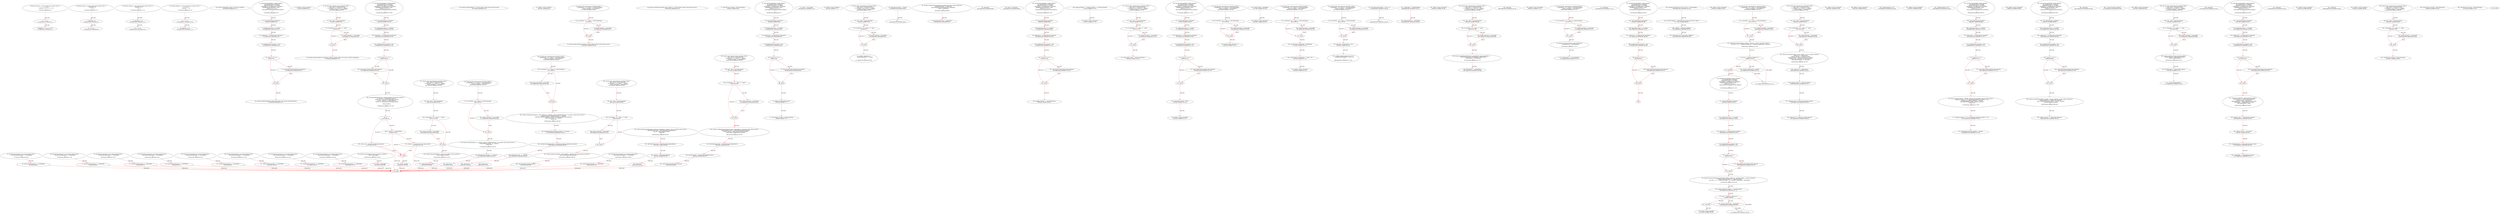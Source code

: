 digraph  {
13 [label="2_ function mul(uint a, uint b) internal pure returns (uint c) {\n        c = a * b;\n        require(a == 0 || c / a == b);\n    }\n13-function_definition-3-6", method="mul(uint a,uint b)", type_label=function_definition];
31 [label="3_ c = a * b;\n31-expression_statement-4-4", method="mul(uint a,uint b)", type_label=expression_statement];
37 [label="4_ require(a == 0 || c / a == b);\n37-expression_statement-5-5", method="mul(uint a,uint b)", type_label=expression_statement];
50 [label="6_ function div(uint a, uint b) internal pure returns (uint c) {\n        require(b > 0);\n        c = a / b;\n    }\n50-function_definition-7-10", method="div(uint a,uint b)", type_label=function_definition];
68 [label="7_ require(b > 0);\n68-expression_statement-8-8", method="div(uint a,uint b)", type_label=expression_statement];
75 [label="8_ c = a / b;\n75-expression_statement-9-9", method="div(uint a,uint b)", type_label=expression_statement];
81 [label="10_ function sub(uint a, uint b) internal pure returns (uint c) {\n        require(b <= a);\n        c = a - b;\n    }\n81-function_definition-11-14", method="sub(uint a,uint b)", type_label=function_definition];
99 [label="11_ require(b <= a);\n99-expression_statement-12-12", method="sub(uint a,uint b)", type_label=expression_statement];
106 [label="12_ c = a - b;\n106-expression_statement-13-13", method="sub(uint a,uint b)", type_label=expression_statement];
112 [label="14_ function add(uint a, uint b) internal pure returns (uint c) {\n        c = a + b;\n        require(c >= a);\n    }\n112-function_definition-15-18", method="add(uint a,uint b)", type_label=function_definition];
130 [label="15_ c = a + b;\n130-expression_statement-16-16", method="add(uint a,uint b)", type_label=expression_statement];
136 [label="16_ require(c >= a);\n136-expression_statement-17-17", method="add(uint a,uint b)", type_label=expression_statement];
146 [label="20_ function totalSupply() public view returns (uint256);\n146-function_definition-21-21", method="totalSupply()", type_label=function_definition];
154 [label="21_ function bug_tmstmp12 () public payable {\n	uint pastBlockTime_tmstmp12;  \n	require(msg.value == 10 ether);  \n        require(now != pastBlockTime_tmstmp12);  \n        pastBlockTime_tmstmp12 = now;        \n        if(now % 15 == 0) {  \n            msg.sender.transfer(address(this).balance);\n        }\n    }\n154-function_definition-22-30", method="bug_tmstmp12()", type_label=function_definition];
159 [label="22_ uint pastBlockTime_tmstmp12;\n159-new_variable-23-23", method="bug_tmstmp12()", type_label=new_variable];
164 [label="23_ require(msg.value == 10 ether);\n164-expression_statement-24-24", method="bug_tmstmp12()", type_label=expression_statement];
174 [label="24_ require(now != pastBlockTime_tmstmp12);\n174-expression_statement-25-25", method="bug_tmstmp12()", type_label=expression_statement];
181 [label="25_ pastBlockTime_tmstmp12 = now;\n181-expression_statement-26-26", method="bug_tmstmp12()", type_label=expression_statement];
185 [label="26_ if_now % 15 == 0\n185-if-27-29", method="bug_tmstmp12()", type_label=if];
2704 [label="26_ end_if", method="bug_tmstmp12()", type_label=end_if];
192 [label="27_ msg.sender.transfer(address(this).balance);\n192-expression_statement-28-28", method="bug_tmstmp12()", type_label=expression_statement];
205 [label="30_ function balanceOf(address tokenOwner) public view returns (uint256 balance);\n205-function_definition-31-31", method="balanceOf(address tokenOwner)", type_label=function_definition];
218 [label="31_ address winner_tmstmp11;\n218-new_variable-32-32", method="", type_label=new_variable];
222 [label="32_ function play_tmstmp11(uint startTime) public {\n	uint _vtime = block.timestamp;\n	if (startTime + (5 * 1 days) == _vtime){\n		winner_tmstmp11 = msg.sender;}}\n222-function_definition-33-36", method="play_tmstmp11(uint startTime)", type_label=function_definition];
230 [label="33_ uint _vtime = block.timestamp;\n230-new_variable-34-34", method="play_tmstmp11(uint startTime)", type_label=new_variable];
238 [label="34_ if_startTime + (5 * 1 days) == _vtime\n238-if-35-36", method="play_tmstmp11(uint startTime)", type_label=if];
2757 [label="34_ end_if", method="play_tmstmp11(uint startTime)", type_label=end_if];
249 [label="35_ winner_tmstmp11 = msg.sender;\n249-expression_statement-36-36", method="play_tmstmp11(uint startTime)", type_label=expression_statement];
255 [label="36_ function allowance(address tokenOwner, address spender) public view returns (uint256 remaining);\n255-function_definition-37-37", method="allowance(address tokenOwner,address spender)", type_label=function_definition];
272 [label="37_ function bug_tmstmp1() view public returns (bool) {\n    return block.timestamp >= 1546300800;\n  }\n272-function_definition-38-40", method="bug_tmstmp1()", type_label=function_definition];
281 [label="38_ return block.timestamp >= 1546300800;\n281-return-39-39", method="bug_tmstmp1()", type_label=return];
287 [label="40_ function transfer(address to, uint256 tokens) public returns (bool success);\n287-function_definition-41-41", method="transfer(address to,uint256 tokens)", type_label=function_definition];
303 [label="41_ address winner_tmstmp2;\n303-new_variable-42-42", method="", type_label=new_variable];
307 [label="42_ function play_tmstmp2(uint startTime) public {\n	if (startTime + (5 * 1 days) == block.timestamp){\n		winner_tmstmp2 = msg.sender;}}\n307-function_definition-43-45", method="play_tmstmp2(uint startTime)", type_label=function_definition];
315 [label="43_ if_startTime + (5 * 1 days) == block.timestamp\n315-if-44-45", method="play_tmstmp2(uint startTime)", type_label=if];
2834 [label="43_ end_if", method="play_tmstmp2(uint startTime)", type_label=end_if];
328 [label="44_ winner_tmstmp2 = msg.sender;\n328-expression_statement-45-45", method="play_tmstmp2(uint startTime)", type_label=expression_statement];
334 [label="45_ function approve(address spender, uint256 tokens) public returns (bool success);\n334-function_definition-46-46", method="approve(address spender,uint256 tokens)", type_label=function_definition];
350 [label="46_ function bug_tmstmp17() view public returns (bool) {\n    return block.timestamp >= 1546300800;\n  }\n350-function_definition-47-49", method="bug_tmstmp17()", type_label=function_definition];
359 [label="47_ return block.timestamp >= 1546300800;\n359-return-48-48", method="bug_tmstmp17()", type_label=return];
365 [label="49_ function transferFrom(address from, address to, uint256 tokens) public returns (bool success);\n365-function_definition-50-50", method="transferFrom(address from,address to,uint256 tokens)", type_label=function_definition];
385 [label="50_ function bug_tmstmp37() view public returns (bool) {\n    return block.timestamp >= 1546300800;\n  }\n385-function_definition-51-53", method="bug_tmstmp37()", type_label=function_definition];
394 [label="51_ return block.timestamp >= 1546300800;\n394-return-52-52", method="bug_tmstmp37()", type_label=return];
400 [label="53_ function bug_tmstmp13() view public returns (bool) {\n    return block.timestamp >= 1546300800;\n  }\n400-function_definition-54-56", method="bug_tmstmp13()", type_label=function_definition];
409 [label="54_ return block.timestamp >= 1546300800;\n409-return-55-55", method="bug_tmstmp13()", type_label=return];
429 [label="57_ uint256 bugv_tmstmp5 = block.timestamp;\n429-new_variable-58-58", method="", type_label=new_variable];
453 [label="61_ function bug_tmstmp16 () public payable {\n	uint pastBlockTime_tmstmp16;  \n	require(msg.value == 10 ether);  \n        require(now != pastBlockTime_tmstmp16);  \n        pastBlockTime_tmstmp16 = now;        \n        if(now % 15 == 0) {  \n            msg.sender.transfer(address(this).balance);\n        }\n    }\n453-function_definition-62-70", method="bug_tmstmp16()", type_label=function_definition];
458 [label="62_ uint pastBlockTime_tmstmp16;\n458-new_variable-63-63", method="bug_tmstmp16()", type_label=new_variable];
463 [label="63_ require(msg.value == 10 ether);\n463-expression_statement-64-64", method="bug_tmstmp16()", type_label=expression_statement];
473 [label="64_ require(now != pastBlockTime_tmstmp16);\n473-expression_statement-65-65", method="bug_tmstmp16()", type_label=expression_statement];
480 [label="65_ pastBlockTime_tmstmp16 = now;\n480-expression_statement-66-66", method="bug_tmstmp16()", type_label=expression_statement];
484 [label="66_ if_now % 15 == 0\n484-if-67-69", method="bug_tmstmp16()", type_label=if];
3003 [label="66_ end_if", method="bug_tmstmp16()", type_label=end_if];
491 [label="67_ msg.sender.transfer(address(this).balance);\n491-expression_statement-68-68", method="bug_tmstmp16()", type_label=expression_statement];
504 [label="70_ address payable public owner;\n504-new_variable-71-71", method="", type_label=new_variable];
509 [label="71_ uint256 bugv_tmstmp1 = block.timestamp;\n509-new_variable-72-72", method="", type_label=new_variable];
528 [label="74_ owner = msg.sender;\n528-expression_statement-75-75", method="", type_label=expression_statement];
534 [label="76_ address winner_tmstmp3;\n534-new_variable-77-77", method="", type_label=new_variable];
538 [label="77_ function play_tmstmp3(uint startTime) public {\n	uint _vtime = block.timestamp;\n	if (startTime + (5 * 1 days) == _vtime){\n		winner_tmstmp3 = msg.sender;}}\n538-function_definition-78-81", method="play_tmstmp3(uint startTime)", type_label=function_definition];
546 [label="78_ uint _vtime = block.timestamp;\n546-new_variable-79-79", method="play_tmstmp3(uint startTime)", type_label=new_variable];
554 [label="79_ if_startTime + (5 * 1 days) == _vtime\n554-if-80-81", method="play_tmstmp3(uint startTime)", type_label=if];
3073 [label="79_ end_if", method="play_tmstmp3(uint startTime)", type_label=end_if];
565 [label="80_ winner_tmstmp3 = msg.sender;\n565-expression_statement-81-81", method="play_tmstmp3(uint startTime)", type_label=expression_statement];
571 [label="81_ modifier onlyOwner() {\n        require(msg.sender == owner);\n        _;\n    }\n571-expression_statement-82-85", method="", type_label=expression_statement];
574 [label="82_ require(msg.sender == owner);\n574-expression_statement-83-83", method="", type_label=expression_statement];
583 [label="83_ _;\n583-expression_statement-84-84", method="", type_label=expression_statement];
585 [label="85_ function transferOwnership(address payable newOwner) public onlyOwner {\n        require(newOwner != address(0));\n        emit OwnershipTransferred(owner, newOwner);\n        owner = newOwner;\n    }\n585-function_definition-86-90", method="transferOwnership(address payable newOwner)", type_label=function_definition];
592 [label="85_ onlyOwner\n592-expression_statement-86-86", method="transferOwnership(address payable newOwner)", type_label=expression_statement];
595 [label="86_ require(newOwner != address(0));\n595-expression_statement-87-87", method="transferOwnership(address payable newOwner)", type_label=expression_statement];
610 [label="88_ owner = newOwner;\n610-expression_statement-89-89", method="transferOwnership(address payable newOwner)", type_label=expression_statement];
614 [label="90_ function bug_tmstmp9() view public returns (bool) {\n    return block.timestamp >= 1546300800;\n  }\n614-function_definition-91-93", method="bug_tmstmp9()", type_label=function_definition];
623 [label="91_ return block.timestamp >= 1546300800;\n623-return-92-92", method="bug_tmstmp9()", type_label=return];
643 [label="96_ function bug_tmstmp24 () public payable {\n	uint pastBlockTime_tmstmp24;  \n	require(msg.value == 10 ether);  \n        require(now != pastBlockTime_tmstmp24);  \n        pastBlockTime_tmstmp24 = now;        \n        if(now % 15 == 0) {  \n            msg.sender.transfer(address(this).balance);\n        }\n    }\n643-function_definition-97-105", method="bug_tmstmp24()", type_label=function_definition];
648 [label="97_ uint pastBlockTime_tmstmp24;\n648-new_variable-98-98", method="bug_tmstmp24()", type_label=new_variable];
653 [label="98_ require(msg.value == 10 ether);\n653-expression_statement-99-99", method="bug_tmstmp24()", type_label=expression_statement];
663 [label="99_ require(now != pastBlockTime_tmstmp24);\n663-expression_statement-100-100", method="bug_tmstmp24()", type_label=expression_statement];
670 [label="100_ pastBlockTime_tmstmp24 = now;\n670-expression_statement-101-101", method="bug_tmstmp24()", type_label=expression_statement];
674 [label="101_ if_now % 15 == 0\n674-if-102-104", method="bug_tmstmp24()", type_label=if];
3193 [label="101_ end_if", method="bug_tmstmp24()", type_label=end_if];
681 [label="102_ msg.sender.transfer(address(this).balance);\n681-expression_statement-103-103", method="bug_tmstmp24()", type_label=expression_statement];
694 [label="105_ mapping (address => uint256) balances;\n694-new_variable-106-106", method="", type_label=new_variable];
700 [label="106_ function bug_tmstmp5() view public returns (bool) {\n    return block.timestamp >= 1546300800;\n  }\n700-function_definition-107-109", method="bug_tmstmp5()", type_label=function_definition];
709 [label="107_ return block.timestamp >= 1546300800;\n709-return-108-108", method="bug_tmstmp5()", type_label=return];
715 [label="109_ mapping (address => mapping (address => uint256)) allowed;\n715-new_variable-110-110", method="", type_label=new_variable];
723 [label="110_ address winner_tmstmp15;\n723-new_variable-111-111", method="", type_label=new_variable];
727 [label="111_ function play_tmstmp15(uint startTime) public {\n	uint _vtime = block.timestamp;\n	if (startTime + (5 * 1 days) == _vtime){\n		winner_tmstmp15 = msg.sender;}}\n727-function_definition-112-115", method="play_tmstmp15(uint startTime)", type_label=function_definition];
735 [label="112_ uint _vtime = block.timestamp;\n735-new_variable-113-113", method="play_tmstmp15(uint startTime)", type_label=new_variable];
743 [label="113_ if_startTime + (5 * 1 days) == _vtime\n743-if-114-115", method="play_tmstmp15(uint startTime)", type_label=if];
3262 [label="113_ end_if", method="play_tmstmp15(uint startTime)", type_label=end_if];
754 [label="114_ winner_tmstmp15 = msg.sender;\n754-expression_statement-115-115", method="play_tmstmp15(uint startTime)", type_label=expression_statement];
760 [label="115_ string public name = \"Exclusive Platform\";\n760-new_variable-116-116", method="", type_label=new_variable];
767 [label="116_ function bug_tmstmp28 () public payable {\n	uint pastBlockTime_tmstmp28;  \n	require(msg.value == 10 ether);  \n        require(now != pastBlockTime_tmstmp28);  \n        pastBlockTime_tmstmp28 = now;        \n        if(now % 15 == 0) {  \n            msg.sender.transfer(address(this).balance);\n        }\n    }\n767-function_definition-117-125", method="bug_tmstmp28()", type_label=function_definition];
772 [label="117_ uint pastBlockTime_tmstmp28;\n772-new_variable-118-118", method="bug_tmstmp28()", type_label=new_variable];
777 [label="118_ require(msg.value == 10 ether);\n777-expression_statement-119-119", method="bug_tmstmp28()", type_label=expression_statement];
787 [label="119_ require(now != pastBlockTime_tmstmp28);\n787-expression_statement-120-120", method="bug_tmstmp28()", type_label=expression_statement];
794 [label="120_ pastBlockTime_tmstmp28 = now;\n794-expression_statement-121-121", method="bug_tmstmp28()", type_label=expression_statement];
798 [label="121_ if_now % 15 == 0\n798-if-122-124", method="bug_tmstmp28()", type_label=if];
3317 [label="121_ end_if", method="bug_tmstmp28()", type_label=end_if];
805 [label="122_ msg.sender.transfer(address(this).balance);\n805-expression_statement-123-123", method="bug_tmstmp28()", type_label=expression_statement];
818 [label="125_ string public symbol = \"XPL\";\n818-new_variable-126-126", method="", type_label=new_variable];
825 [label="126_ address winner_tmstmp34;\n825-new_variable-127-127", method="", type_label=new_variable];
829 [label="127_ function play_tmstmp34(uint startTime) public {\n	if (startTime + (5 * 1 days) == block.timestamp){\n		winner_tmstmp34 = msg.sender;}}\n829-function_definition-128-130", method="play_tmstmp34(uint startTime)", type_label=function_definition];
837 [label="128_ if_startTime + (5 * 1 days) == block.timestamp\n837-if-129-130", method="play_tmstmp34(uint startTime)", type_label=if];
3356 [label="128_ end_if", method="play_tmstmp34(uint startTime)", type_label=end_if];
850 [label="129_ winner_tmstmp34 = msg.sender;\n850-expression_statement-130-130", method="play_tmstmp34(uint startTime)", type_label=expression_statement];
856 [label="130_ uint256 public decimals = 8;\n856-new_variable-131-131", method="", type_label=new_variable];
862 [label="131_ function bug_tmstmp21() view public returns (bool) {\n    return block.timestamp >= 1546300800;\n  }\n862-function_definition-132-134", method="bug_tmstmp21()", type_label=function_definition];
871 [label="132_ return block.timestamp >= 1546300800;\n871-return-133-133", method="bug_tmstmp21()", type_label=return];
877 [label="134_ uint256 public _totalSupply;\n877-new_variable-135-135", method="", type_label=new_variable];
882 [label="135_ address winner_tmstmp10;\n882-new_variable-136-136", method="", type_label=new_variable];
886 [label="136_ function play_tmstmp10(uint startTime) public {\n	if (startTime + (5 * 1 days) == block.timestamp){\n		winner_tmstmp10 = msg.sender;}}\n886-function_definition-137-139", method="play_tmstmp10(uint startTime)", type_label=function_definition];
894 [label="137_ if_startTime + (5 * 1 days) == block.timestamp\n894-if-138-139", method="play_tmstmp10(uint startTime)", type_label=if];
3413 [label="137_ end_if", method="play_tmstmp10(uint startTime)", type_label=end_if];
907 [label="138_ winner_tmstmp10 = msg.sender;\n907-expression_statement-139-139", method="play_tmstmp10(uint startTime)", type_label=expression_statement];
913 [label="139_ uint256 public XPLPerEther = 8000000e8;\n913-new_variable-140-140", method="", type_label=new_variable];
919 [label="140_ uint256 public minimumBuy = 1 ether / 100;\n919-new_variable-141-141", method="", type_label=new_variable];
928 [label="141_ address winner_tmstmp22;\n928-new_variable-142-142", method="", type_label=new_variable];
932 [label="142_ function play_tmstmp22(uint startTime) public {\n	if (startTime + (5 * 1 days) == block.timestamp){\n		winner_tmstmp22 = msg.sender;}}\n932-function_definition-143-145", method="play_tmstmp22(uint startTime)", type_label=function_definition];
940 [label="143_ if_startTime + (5 * 1 days) == block.timestamp\n940-if-144-145", method="play_tmstmp22(uint startTime)", type_label=if];
3459 [label="143_ end_if", method="play_tmstmp22(uint startTime)", type_label=end_if];
953 [label="144_ winner_tmstmp22 = msg.sender;\n953-expression_statement-145-145", method="play_tmstmp22(uint startTime)", type_label=expression_statement];
959 [label="145_ bool public crowdsaleIsOn = true;\n959-new_variable-146-146", method="", type_label=new_variable];
966 [label="146_ modifier onlyPayloadSize(uint size) {\n        assert(msg.data.length >= size + 4);\n        _;\n    }\n966-expression_statement-147-150", method="", type_label=expression_statement];
973 [label="147_ assert(msg.data.length >= size + 4);\n973-expression_statement-148-148", method="", type_label=expression_statement];
986 [label="148_ _;\n986-expression_statement-149-149", method="", type_label=expression_statement];
990 [label="151_ _totalSupply = 10000000000e8;\n990-expression_statement-152-152", method="", type_label=expression_statement];
994 [label="152_ balances[owner] = _totalSupply;\n994-expression_statement-153-153", method="", type_label=expression_statement];
1010 [label="155_ function bug_tmstmp25() view public returns (bool) {\n    return block.timestamp >= 1546300800;\n  }\n1010-function_definition-156-158", method="bug_tmstmp25()", type_label=function_definition];
1019 [label="156_ return block.timestamp >= 1546300800;\n1019-return-157-157", method="bug_tmstmp25()", type_label=return];
1025 [label="158_ function totalSupply() public view returns (uint256) {\n        return _totalSupply;\n    }\n1025-function_definition-159-161", method="totalSupply()", type_label=function_definition];
1034 [label="159_ return _totalSupply;\n1034-return-160-160", method="totalSupply()", type_label=return];
1036 [label="161_ address winner_tmstmp19;\n1036-new_variable-162-162", method="", type_label=new_variable];
1040 [label="162_ function play_tmstmp19(uint startTime) public {\n	uint _vtime = block.timestamp;\n	if (startTime + (5 * 1 days) == _vtime){\n		winner_tmstmp19 = msg.sender;}}\n1040-function_definition-163-166", method="play_tmstmp19(uint startTime)", type_label=function_definition];
1048 [label="163_ uint _vtime = block.timestamp;\n1048-new_variable-164-164", method="play_tmstmp19(uint startTime)", type_label=new_variable];
1056 [label="164_ if_startTime + (5 * 1 days) == _vtime\n1056-if-165-166", method="play_tmstmp19(uint startTime)", type_label=if];
3575 [label="164_ end_if", method="play_tmstmp19(uint startTime)", type_label=end_if];
1067 [label="165_ winner_tmstmp19 = msg.sender;\n1067-expression_statement-166-166", method="play_tmstmp19(uint startTime)", type_label=expression_statement];
1073 [label="166_ function updateXPLPerEther(uint _XPLPerEther) public onlyOwner {        \n        emit NewPrice(owner, XPLPerEther, _XPLPerEther);\n        XPLPerEther = _XPLPerEther;\n    }\n1073-function_definition-167-170", method="updateXPLPerEther(uint _XPLPerEther)", type_label=function_definition];
1080 [label="166_ onlyOwner\n1080-expression_statement-167-167", method="updateXPLPerEther(uint _XPLPerEther)", type_label=expression_statement];
1091 [label="168_ XPLPerEther = _XPLPerEther;\n1091-expression_statement-169-169", method="updateXPLPerEther(uint _XPLPerEther)", type_label=expression_statement];
1095 [label="170_ address winner_tmstmp26;\n1095-new_variable-171-171", method="", type_label=new_variable];
1099 [label="171_ function play_tmstmp26(uint startTime) public {\n	if (startTime + (5 * 1 days) == block.timestamp){\n		winner_tmstmp26 = msg.sender;}}\n1099-function_definition-172-174", method="play_tmstmp26(uint startTime)", type_label=function_definition];
1107 [label="172_ if_startTime + (5 * 1 days) == block.timestamp\n1107-if-173-174", method="play_tmstmp26(uint startTime)", type_label=if];
3626 [label="172_ end_if", method="play_tmstmp26(uint startTime)", type_label=end_if];
1120 [label="173_ winner_tmstmp26 = msg.sender;\n1120-expression_statement-174-174", method="play_tmstmp26(uint startTime)", type_label=expression_statement];
1126 [label="174_ function switchCrowdsale() public onlyOwner {\n        crowdsaleIsOn = !(crowdsaleIsOn);\n    }\n1126-function_definition-175-177", method="switchCrowdsale()", type_label=function_definition];
1129 [label="174_ onlyOwner\n1129-expression_statement-175-175", method="switchCrowdsale()", type_label=expression_statement];
1132 [label="175_ crowdsaleIsOn = !(crowdsaleIsOn);\n1132-expression_statement-176-176", method="switchCrowdsale()", type_label=expression_statement];
1138 [label="177_ function bug_tmstmp20 () public payable {\n	uint pastBlockTime_tmstmp20;  \n	require(msg.value == 10 ether);  \n        require(now != pastBlockTime_tmstmp20);  \n        pastBlockTime_tmstmp20 = now;        \n        if(now % 15 == 0) {  \n            msg.sender.transfer(address(this).balance);\n        }\n    }\n1138-function_definition-178-186", method="bug_tmstmp20()", type_label=function_definition];
1143 [label="178_ uint pastBlockTime_tmstmp20;\n1143-new_variable-179-179", method="bug_tmstmp20()", type_label=new_variable];
1148 [label="179_ require(msg.value == 10 ether);\n1148-expression_statement-180-180", method="bug_tmstmp20()", type_label=expression_statement];
1158 [label="180_ require(now != pastBlockTime_tmstmp20);\n1158-expression_statement-181-181", method="bug_tmstmp20()", type_label=expression_statement];
1165 [label="181_ pastBlockTime_tmstmp20 = now;\n1165-expression_statement-182-182", method="bug_tmstmp20()", type_label=expression_statement];
1169 [label="182_ if_now % 15 == 0\n1169-if-183-185", method="bug_tmstmp20()", type_label=if];
3688 [label="182_ end_if", method="bug_tmstmp20()", type_label=end_if];
1176 [label="183_ msg.sender.transfer(address(this).balance);\n1176-expression_statement-184-184", method="bug_tmstmp20()", type_label=expression_statement];
1189 [label="186_ function getBonus(uint256 _amount) internal view returns (uint256) {\n        if (_amount >= XPLPerEther.mul(5)) {\n            return ((20 * _amount).div(100)).add(_amount);  \n        } else if (_amount >= XPLPerEther) {\n            return ((5 * _amount).div(100)).add(_amount);  \n        }\n        return _amount;\n    }\n1189-function_definition-187-194", method="getBonus(uint256 _amount)", type_label=function_definition];
1202 [label="187_ if\n1202-if-188-192", method="getBonus(uint256 _amount)", type_label=if];
3721 [label="187_ end_if", method="getBonus(uint256 _amount)", type_label=end_if];
1212 [label="188_ return ((20 * _amount).div(100)).add(_amount);\n1212-return-189-189", method="getBonus(uint256 _amount)", type_label=return];
1228 [label="189_ if__amount >= XPLPerEther\n1228-if-190-192", method="getBonus(uint256 _amount)", type_label=if];
1233 [label="190_ return ((5 * _amount).div(100)).add(_amount);\n1233-return-191-191", method="getBonus(uint256 _amount)", type_label=return];
1249 [label="192_ return _amount;\n1249-return-193-193", method="getBonus(uint256 _amount)", type_label=return];
1251 [label="194_ function bug_tmstmp32 () public payable {\n	uint pastBlockTime_tmstmp32;  \n	require(msg.value == 10 ether);  \n        require(now != pastBlockTime_tmstmp32);  \n        pastBlockTime_tmstmp32 = now;        \n        if(now % 15 == 0) {  \n            msg.sender.transfer(address(this).balance);\n        }\n    }\n1251-function_definition-195-203", method="bug_tmstmp32()", type_label=function_definition];
1256 [label="195_ uint pastBlockTime_tmstmp32;\n1256-new_variable-196-196", method="bug_tmstmp32()", type_label=new_variable];
1261 [label="196_ require(msg.value == 10 ether);\n1261-expression_statement-197-197", method="bug_tmstmp32()", type_label=expression_statement];
1271 [label="197_ require(now != pastBlockTime_tmstmp32);\n1271-expression_statement-198-198", method="bug_tmstmp32()", type_label=expression_statement];
1278 [label="198_ pastBlockTime_tmstmp32 = now;\n1278-expression_statement-199-199", method="bug_tmstmp32()", type_label=expression_statement];
1282 [label="199_ if_now % 15 == 0\n1282-if-200-202", method="bug_tmstmp32()", type_label=if];
3801 [label="199_ end_if", method="bug_tmstmp32()", type_label=end_if];
1289 [label="200_ msg.sender.transfer(address(this).balance);\n1289-expression_statement-201-201", method="bug_tmstmp32()", type_label=expression_statement];
1306 [label="204_ require(crowdsaleIsOn && msg.value >= minimumBuy);\n1306-expression_statement-205-205", method="", type_label=expression_statement];
1317 [label="205_ uint256 totalBuy =  (XPLPerEther.mul(msg.value)).div(1 ether);\n1317-new_variable-206-206", method="", type_label=new_variable];
1337 [label="206_ totalBuy = getBonus(totalBuy);\n1337-expression_statement-207-207", method="", type_label=expression_statement];
1344 [label="207_ doTransfer(owner, msg.sender, totalBuy);\n1344-expression_statement-208-208", method="", type_label=expression_statement];
1355 [label="209_ address winner_tmstmp38;\n1355-new_variable-210-210", method="", type_label=new_variable];
1359 [label="210_ function play_tmstmp38(uint startTime) public {\n	if (startTime + (5 * 1 days) == block.timestamp){\n		winner_tmstmp38 = msg.sender;}}\n1359-function_definition-211-213", method="play_tmstmp38(uint startTime)", type_label=function_definition];
1367 [label="211_ if_startTime + (5 * 1 days) == block.timestamp\n1367-if-212-213", method="play_tmstmp38(uint startTime)", type_label=if];
3886 [label="211_ end_if", method="play_tmstmp38(uint startTime)", type_label=end_if];
1380 [label="212_ winner_tmstmp38 = msg.sender;\n1380-expression_statement-213-213", method="play_tmstmp38(uint startTime)", type_label=expression_statement];
1386 [label="213_ function distribute(address[] calldata _addresses, uint256 _amount) external {        \n        for (uint i = 0; i < _addresses.length; i++) {transfer(_addresses[i], _amount);}\n    }\n1386-function_definition-214-216", method="distribute(address[] calldata _addresses,uint256 _amount)", type_label=function_definition];
1399 [label="214_ for(i < _addresses.length;;i++)\n1399-for-215-215", method="distribute(address[] calldata _addresses,uint256 _amount)", type_label=for];
3918 [label="214_ end_loop", method="distribute(address[] calldata _addresses,uint256 _amount)", type_label=end_loop];
1412 [label="214_ i++\n1412-expression_statement-215-215", method="distribute(address[] calldata _addresses,uint256 _amount)", type_label=expression_statement];
1415 [label="214_ transfer(_addresses[i], _amount);\n1415-expression_statement-215-215", method="distribute(address[] calldata _addresses,uint256 _amount)", type_label=expression_statement];
1424 [label="216_ function bug_tmstmp4 () public payable {\n	uint pastBlockTime_tmstmp4;  \n	require(msg.value == 10 ether);  \n        require(now != pastBlockTime_tmstmp4);  \n        pastBlockTime_tmstmp4 = now;        \n        if(now % 15 == 0) {  \n            msg.sender.transfer(address(this).balance);\n        }\n    }\n1424-function_definition-217-225", method="bug_tmstmp4()", type_label=function_definition];
1429 [label="217_ uint pastBlockTime_tmstmp4;\n1429-new_variable-218-218", method="bug_tmstmp4()", type_label=new_variable];
1434 [label="218_ require(msg.value == 10 ether);\n1434-expression_statement-219-219", method="bug_tmstmp4()", type_label=expression_statement];
1444 [label="219_ require(now != pastBlockTime_tmstmp4);\n1444-expression_statement-220-220", method="bug_tmstmp4()", type_label=expression_statement];
1451 [label="220_ pastBlockTime_tmstmp4 = now;\n1451-expression_statement-221-221", method="bug_tmstmp4()", type_label=expression_statement];
1455 [label="221_ if_now % 15 == 0\n1455-if-222-224", method="bug_tmstmp4()", type_label=if];
3974 [label="221_ end_if", method="bug_tmstmp4()", type_label=end_if];
1462 [label="222_ msg.sender.transfer(address(this).balance);\n1462-expression_statement-223-223", method="bug_tmstmp4()", type_label=expression_statement];
1475 [label="225_ function distributeWithAmount(address[] calldata _addresses, uint256[] calldata _amounts) external {\n        require(_addresses.length == _amounts.length);\n        for (uint i = 0; i < _addresses.length; i++) {transfer(_addresses[i], _amounts[i]);}\n    }\n1475-function_definition-226-229", method="distributeWithAmount(address[] calldata _addresses,uint256[] calldata _amounts)", type_label=function_definition];
1489 [label="226_ require(_addresses.length == _amounts.length);\n1489-expression_statement-227-227", method="distributeWithAmount(address[] calldata _addresses,uint256[] calldata _amounts)", type_label=expression_statement];
1500 [label="227_ for(i < _addresses.length;;i++)\n1500-for-228-228", method="distributeWithAmount(address[] calldata _addresses,uint256[] calldata _amounts)", type_label=for];
4019 [label="227_ end_loop", method="distributeWithAmount(address[] calldata _addresses,uint256[] calldata _amounts)", type_label=end_loop];
1513 [label="227_ i++\n1513-expression_statement-228-228", method="distributeWithAmount(address[] calldata _addresses,uint256[] calldata _amounts)", type_label=expression_statement];
1516 [label="227_ transfer(_addresses[i], _amounts[i]);\n1516-expression_statement-228-228", method="distributeWithAmount(address[] calldata _addresses,uint256[] calldata _amounts)", type_label=expression_statement];
1527 [label="229_ address winner_tmstmp7;\n1527-new_variable-230-230", method="", type_label=new_variable];
1531 [label="230_ function play_tmstmp7(uint startTime) public {\n	uint _vtime = block.timestamp;\n	if (startTime + (5 * 1 days) == _vtime){\n		winner_tmstmp7 = msg.sender;}}\n1531-function_definition-231-234", method="play_tmstmp7(uint startTime)", type_label=function_definition];
1539 [label="231_ uint _vtime = block.timestamp;\n1539-new_variable-232-232", method="play_tmstmp7(uint startTime)", type_label=new_variable];
1547 [label="232_ if_startTime + (5 * 1 days) == _vtime\n1547-if-233-234", method="play_tmstmp7(uint startTime)", type_label=if];
4066 [label="232_ end_if", method="play_tmstmp7(uint startTime)", type_label=end_if];
1558 [label="233_ winner_tmstmp7 = msg.sender;\n1558-expression_statement-234-234", method="play_tmstmp7(uint startTime)", type_label=expression_statement];
1564 [label="234_ function doTransfer(address _from, address _to, uint _amount) internal {\n        require((_to != address(0)));\n        require(_amount <= balances[_from]);\n        balances[_from] = balances[_from].sub(_amount);\n        balances[_to] = balances[_to].add(_amount);\n        emit Transfer(_from, _to, _amount);\n    }\n1564-function_definition-235-241", method="doTransfer(address _from,address _to,uint _amount)", type_label=function_definition];
1580 [label="235_ require((_to != address(0)));\n1580-expression_statement-236-236", method="doTransfer(address _from,address _to,uint _amount)", type_label=expression_statement];
1590 [label="236_ require(_amount <= balances[_from]);\n1590-expression_statement-237-237", method="doTransfer(address _from,address _to,uint _amount)", type_label=expression_statement];
1599 [label="237_ balances[_from] = balances[_from].sub(_amount);\n1599-expression_statement-238-238", method="doTransfer(address _from,address _to,uint _amount)", type_label=expression_statement];
1612 [label="238_ balances[_to] = balances[_to].add(_amount);\n1612-expression_statement-239-239", method="doTransfer(address _from,address _to,uint _amount)", type_label=expression_statement];
1633 [label="241_ address winner_tmstmp23;\n1633-new_variable-242-242", method="", type_label=new_variable];
1637 [label="242_ function play_tmstmp23(uint startTime) public {\n	uint _vtime = block.timestamp;\n	if (startTime + (5 * 1 days) == _vtime){\n		winner_tmstmp23 = msg.sender;}}\n1637-function_definition-243-246", method="play_tmstmp23(uint startTime)", type_label=function_definition];
1645 [label="243_ uint _vtime = block.timestamp;\n1645-new_variable-244-244", method="play_tmstmp23(uint startTime)", type_label=new_variable];
1653 [label="244_ if_startTime + (5 * 1 days) == _vtime\n1653-if-245-246", method="play_tmstmp23(uint startTime)", type_label=if];
4172 [label="244_ end_if", method="play_tmstmp23(uint startTime)", type_label=end_if];
1664 [label="245_ winner_tmstmp23 = msg.sender;\n1664-expression_statement-246-246", method="play_tmstmp23(uint startTime)", type_label=expression_statement];
1670 [label="246_ function balanceOf(address _owner) view public returns (uint256) {\n        return balances[_owner];\n    }\n1670-function_definition-247-249", method="balanceOf(address _owner)", type_label=function_definition];
1683 [label="247_ return balances[_owner];\n1683-return-248-248", method="balanceOf(address _owner)", type_label=return];
1687 [label="249_ address winner_tmstmp14;\n1687-new_variable-250-250", method="", type_label=new_variable];
1691 [label="250_ function play_tmstmp14(uint startTime) public {\n	if (startTime + (5 * 1 days) == block.timestamp){\n		winner_tmstmp14 = msg.sender;}}\n1691-function_definition-251-253", method="play_tmstmp14(uint startTime)", type_label=function_definition];
1699 [label="251_ if_startTime + (5 * 1 days) == block.timestamp\n1699-if-252-253", method="play_tmstmp14(uint startTime)", type_label=if];
4218 [label="251_ end_if", method="play_tmstmp14(uint startTime)", type_label=end_if];
1712 [label="252_ winner_tmstmp14 = msg.sender;\n1712-expression_statement-253-253", method="play_tmstmp14(uint startTime)", type_label=expression_statement];
1718 [label="253_ function transfer(address _to, uint256 _amount) onlyPayloadSize(2 * 32) public returns (bool success) {\n        doTransfer(msg.sender, _to, _amount);\n        return true;\n    }\n1718-function_definition-254-257", method="transfer(address _to,uint256 _amount)", type_label=function_definition];
1728 [label="253_ onlyPayloadSize(2 * 32)\n1728-expression_statement-254-254", method="transfer(address _to,uint256 _amount)", type_label=expression_statement];
1741 [label="254_ doTransfer(msg.sender, _to, _amount);\n1741-expression_statement-255-255", method="transfer(address _to,uint256 _amount)", type_label=expression_statement];
1752 [label="255_ return true;\n1752-return-256-256", method="transfer(address _to,uint256 _amount)", type_label=return];
1755 [label="257_ address winner_tmstmp30;\n1755-new_variable-258-258", method="", type_label=new_variable];
1759 [label="258_ function play_tmstmp30(uint startTime) public {\n	if (startTime + (5 * 1 days) == block.timestamp){\n		winner_tmstmp30 = msg.sender;}}\n1759-function_definition-259-261", method="play_tmstmp30(uint startTime)", type_label=function_definition];
1767 [label="259_ if_startTime + (5 * 1 days) == block.timestamp\n1767-if-260-261", method="play_tmstmp30(uint startTime)", type_label=if];
4286 [label="259_ end_if", method="play_tmstmp30(uint startTime)", type_label=end_if];
1780 [label="260_ winner_tmstmp30 = msg.sender;\n1780-expression_statement-261-261", method="play_tmstmp30(uint startTime)", type_label=expression_statement];
1786 [label="261_ function transferFrom(address _from, address _to, uint256 _amount) onlyPayloadSize(3 * 32) public returns (bool success) {\n        require(allowed[_from][msg.sender] >= _amount);\n        allowed[_from][msg.sender] = allowed[_from][msg.sender].sub(_amount);\n        doTransfer(_from, _to, _amount);\n        return true;\n    }\n1786-function_definition-262-267", method="transferFrom(address _from,address _to,uint256 _amount)", type_label=function_definition];
1800 [label="261_ onlyPayloadSize(3 * 32)\n1800-expression_statement-262-262", method="transferFrom(address _from,address _to,uint256 _amount)", type_label=expression_statement];
1813 [label="262_ require(allowed[_from][msg.sender] >= _amount);\n1813-expression_statement-263-263", method="transferFrom(address _from,address _to,uint256 _amount)", type_label=expression_statement];
1826 [label="263_ allowed[_from][msg.sender] = allowed[_from][msg.sender].sub(_amount);\n1826-expression_statement-264-264", method="transferFrom(address _from,address _to,uint256 _amount)", type_label=expression_statement];
1847 [label="264_ doTransfer(_from, _to, _amount);\n1847-expression_statement-265-265", method="transferFrom(address _from,address _to,uint256 _amount)", type_label=expression_statement];
1856 [label="265_ return true;\n1856-return-266-266", method="transferFrom(address _from,address _to,uint256 _amount)", type_label=return];
1859 [label="267_ function bug_tmstmp8 () public payable {\n	uint pastBlockTime_tmstmp8;  \n	require(msg.value == 10 ether);  \n        require(now != pastBlockTime_tmstmp8);  \n        pastBlockTime_tmstmp8 = now;        \n        if(now % 15 == 0) {  \n            msg.sender.transfer(address(this).balance);\n        }\n    }\n1859-function_definition-268-276", method="bug_tmstmp8()", type_label=function_definition];
1864 [label="268_ uint pastBlockTime_tmstmp8;\n1864-new_variable-269-269", method="bug_tmstmp8()", type_label=new_variable];
1869 [label="269_ require(msg.value == 10 ether);\n1869-expression_statement-270-270", method="bug_tmstmp8()", type_label=expression_statement];
1879 [label="270_ require(now != pastBlockTime_tmstmp8);\n1879-expression_statement-271-271", method="bug_tmstmp8()", type_label=expression_statement];
1886 [label="271_ pastBlockTime_tmstmp8 = now;\n1886-expression_statement-272-272", method="bug_tmstmp8()", type_label=expression_statement];
1890 [label="272_ if_now % 15 == 0\n1890-if-273-275", method="bug_tmstmp8()", type_label=if];
4409 [label="272_ end_if", method="bug_tmstmp8()", type_label=end_if];
1897 [label="273_ msg.sender.transfer(address(this).balance);\n1897-expression_statement-274-274", method="bug_tmstmp8()", type_label=expression_statement];
1910 [label="276_ function approve(address _spender, uint256 _amount) public returns (bool success) {\n        require((_amount == 0) || (allowed[msg.sender][_spender] == 0));\n        allowed[msg.sender][_spender] = _amount;\n        emit Approval(msg.sender, _spender, _amount);\n        return true;\n    }\n1910-function_definition-277-282", method="approve(address _spender,uint256 _amount)", type_label=function_definition];
1927 [label="277_ require((_amount == 0) || (allowed[msg.sender][_spender] == 0));\n1927-expression_statement-278-278", method="approve(address _spender,uint256 _amount)", type_label=expression_statement];
1946 [label="278_ allowed[msg.sender][_spender] = _amount;\n1946-expression_statement-279-279", method="approve(address _spender,uint256 _amount)", type_label=expression_statement];
1966 [label="280_ return true;\n1966-return-281-281", method="approve(address _spender,uint256 _amount)", type_label=return];
1969 [label="282_ address winner_tmstmp39;\n1969-new_variable-283-283", method="", type_label=new_variable];
1973 [label="283_ function play_tmstmp39(uint startTime) public {\n	uint _vtime = block.timestamp;\n	if (startTime + (5 * 1 days) == _vtime){\n		winner_tmstmp39 = msg.sender;}}\n1973-function_definition-284-287", method="play_tmstmp39(uint startTime)", type_label=function_definition];
1981 [label="284_ uint _vtime = block.timestamp;\n1981-new_variable-285-285", method="play_tmstmp39(uint startTime)", type_label=new_variable];
1989 [label="285_ if_startTime + (5 * 1 days) == _vtime\n1989-if-286-287", method="play_tmstmp39(uint startTime)", type_label=if];
4508 [label="285_ end_if", method="play_tmstmp39(uint startTime)", type_label=end_if];
2000 [label="286_ winner_tmstmp39 = msg.sender;\n2000-expression_statement-287-287", method="play_tmstmp39(uint startTime)", type_label=expression_statement];
2006 [label="287_ function allowance(address _owner, address _spender) view public returns (uint256) {\n        return allowed[_owner][_spender];\n    }\n2006-function_definition-288-290", method="allowance(address _owner,address _spender)", type_label=function_definition];
2023 [label="288_ return allowed[_owner][_spender];\n2023-return-289-289", method="allowance(address _owner,address _spender)", type_label=return];
2029 [label="290_ function bug_tmstmp36 () public payable {\n	uint pastBlockTime_tmstmp36;  \n	require(msg.value == 10 ether);  \n        require(now != pastBlockTime_tmstmp36);  \n        pastBlockTime_tmstmp36 = now;        \n        if(now % 15 == 0) {  \n            msg.sender.transfer(address(this).balance);\n        }\n    }\n2029-function_definition-291-299", method="bug_tmstmp36()", type_label=function_definition];
2034 [label="291_ uint pastBlockTime_tmstmp36;\n2034-new_variable-292-292", method="bug_tmstmp36()", type_label=new_variable];
2039 [label="292_ require(msg.value == 10 ether);\n2039-expression_statement-293-293", method="bug_tmstmp36()", type_label=expression_statement];
2049 [label="293_ require(now != pastBlockTime_tmstmp36);\n2049-expression_statement-294-294", method="bug_tmstmp36()", type_label=expression_statement];
2056 [label="294_ pastBlockTime_tmstmp36 = now;\n2056-expression_statement-295-295", method="bug_tmstmp36()", type_label=expression_statement];
2060 [label="295_ if_now % 15 == 0\n2060-if-296-298", method="bug_tmstmp36()", type_label=if];
4579 [label="295_ end_if", method="bug_tmstmp36()", type_label=end_if];
2067 [label="296_ msg.sender.transfer(address(this).balance);\n2067-expression_statement-297-297", method="bug_tmstmp36()", type_label=expression_statement];
2080 [label="299_ function transferEther(address payable _receiver, uint256 _amount) public onlyOwner {\n        require(_amount <= address(this).balance);\n        emit TransferEther(address(this), _receiver, _amount);\n        _receiver.transfer(_amount);\n    }\n2080-function_definition-300-304", method="transferEther(address payable _receiver,uint256 _amount)", type_label=function_definition];
2091 [label="299_ onlyOwner\n2091-expression_statement-300-300", method="transferEther(address payable _receiver,uint256 _amount)", type_label=expression_statement];
2094 [label="300_ require(_amount <= address(this).balance);\n2094-expression_statement-301-301", method="transferEther(address payable _receiver,uint256 _amount)", type_label=expression_statement];
2115 [label="302_ _receiver.transfer(_amount);\n2115-expression_statement-303-303", method="transferEther(address payable _receiver,uint256 _amount)", type_label=expression_statement];
2122 [label="304_ address winner_tmstmp35;\n2122-new_variable-305-305", method="", type_label=new_variable];
2126 [label="305_ function play_tmstmp35(uint startTime) public {\n	uint _vtime = block.timestamp;\n	if (startTime + (5 * 1 days) == _vtime){\n		winner_tmstmp35 = msg.sender;}}\n2126-function_definition-306-309", method="play_tmstmp35(uint startTime)", type_label=function_definition];
2134 [label="306_ uint _vtime = block.timestamp;\n2134-new_variable-307-307", method="play_tmstmp35(uint startTime)", type_label=new_variable];
2142 [label="307_ if_startTime + (5 * 1 days) == _vtime\n2142-if-308-309", method="play_tmstmp35(uint startTime)", type_label=if];
4661 [label="307_ end_if", method="play_tmstmp35(uint startTime)", type_label=end_if];
2153 [label="308_ winner_tmstmp35 = msg.sender;\n2153-expression_statement-309-309", method="play_tmstmp35(uint startTime)", type_label=expression_statement];
2159 [label="309_ function withdrawFund() onlyOwner public {\n        uint256 balance = address(this).balance;\n        owner.transfer(balance);\n    }\n2159-function_definition-310-313", method="withdrawFund()", type_label=function_definition];
2161 [label="309_ onlyOwner\n2161-expression_statement-310-310", method="withdrawFund()", type_label=expression_statement];
2165 [label="310_ uint256 balance = address(this).balance;\n2165-new_variable-311-311", method="withdrawFund()", type_label=new_variable];
2175 [label="311_ owner.transfer(balance);\n2175-expression_statement-312-312", method="withdrawFund()", type_label=expression_statement];
2182 [label="313_ function bug_tmstmp40 () public payable {\n	uint pastBlockTime_tmstmp40;  \n	require(msg.value == 10 ether);  \n        require(now != pastBlockTime_tmstmp40);  \n        pastBlockTime_tmstmp40 = now;        \n        if(now % 15 == 0) {  \n            msg.sender.transfer(address(this).balance);\n        }\n    }\n2182-function_definition-314-322", method="bug_tmstmp40()", type_label=function_definition];
2187 [label="314_ uint pastBlockTime_tmstmp40;\n2187-new_variable-315-315", method="bug_tmstmp40()", type_label=new_variable];
2192 [label="315_ require(msg.value == 10 ether);\n2192-expression_statement-316-316", method="bug_tmstmp40()", type_label=expression_statement];
2202 [label="316_ require(now != pastBlockTime_tmstmp40);\n2202-expression_statement-317-317", method="bug_tmstmp40()", type_label=expression_statement];
2209 [label="317_ pastBlockTime_tmstmp40 = now;\n2209-expression_statement-318-318", method="bug_tmstmp40()", type_label=expression_statement];
2213 [label="318_ if_now % 15 == 0\n2213-if-319-321", method="bug_tmstmp40()", type_label=if];
4732 [label="318_ end_if", method="bug_tmstmp40()", type_label=end_if];
2220 [label="319_ msg.sender.transfer(address(this).balance);\n2220-expression_statement-320-320", method="bug_tmstmp40()", type_label=expression_statement];
2233 [label="322_ function burn(uint256 _value) onlyOwner public {\n        require(_value <= balances[msg.sender]);\n        address burner = msg.sender;\n        balances[burner] = balances[burner].sub(_value);\n        _totalSupply = _totalSupply.sub(_value);\n        emit Burn(burner, _value);\n    }\n2233-function_definition-323-329", method="burn(uint256 _value)", type_label=function_definition];
2239 [label="322_ onlyOwner\n2239-expression_statement-323-323", method="burn(uint256 _value)", type_label=expression_statement];
2243 [label="323_ require(_value <= balances[msg.sender]);\n2243-expression_statement-324-324", method="burn(uint256 _value)", type_label=expression_statement];
2254 [label="324_ address burner = msg.sender;\n2254-new_variable-325-325", method="burn(uint256 _value)", type_label=new_variable];
2262 [label="325_ balances[burner] = balances[burner].sub(_value);\n2262-expression_statement-326-326", method="burn(uint256 _value)", type_label=expression_statement];
2275 [label="326_ _totalSupply = _totalSupply.sub(_value);\n2275-expression_statement-327-327", method="burn(uint256 _value)", type_label=expression_statement];
2290 [label="329_ function bug_tmstmp33() view public returns (bool) {\n    return block.timestamp >= 1546300800;\n  }\n2290-function_definition-330-332", method="bug_tmstmp33()", type_label=function_definition];
2299 [label="330_ return block.timestamp >= 1546300800;\n2299-return-331-331", method="bug_tmstmp33()", type_label=return];
2305 [label="332_ function getForeignTokenBalance(address tokenAddress, address who) view public returns (uint){\n        ERC20Interface token = ERC20Interface(tokenAddress);\n        uint bal = token.balanceOf(who);\n        return bal;\n    }\n2305-function_definition-333-337", method="getForeignTokenBalance(address tokenAddress,address who)", type_label=function_definition];
2322 [label="333_ ERC20Interface token = ERC20Interface(tokenAddress);\n2322-new_variable-334-334", method="getForeignTokenBalance(address tokenAddress,address who)", type_label=new_variable];
2332 [label="334_ uint bal = token.balanceOf(who);\n2332-new_variable-335-335", method="getForeignTokenBalance(address tokenAddress,address who)", type_label=new_variable];
2343 [label="335_ return bal;\n2343-return-336-336", method="getForeignTokenBalance(address tokenAddress,address who)", type_label=return];
2345 [label="337_ address winner_tmstmp27;\n2345-new_variable-338-338", method="", type_label=new_variable];
2349 [label="338_ function play_tmstmp27(uint startTime) public {\n	uint _vtime = block.timestamp;\n	if (startTime + (5 * 1 days) == _vtime){\n		winner_tmstmp27 = msg.sender;}}\n2349-function_definition-339-342", method="play_tmstmp27(uint startTime)", type_label=function_definition];
2357 [label="339_ uint _vtime = block.timestamp;\n2357-new_variable-340-340", method="play_tmstmp27(uint startTime)", type_label=new_variable];
2365 [label="340_ if_startTime + (5 * 1 days) == _vtime\n2365-if-341-342", method="play_tmstmp27(uint startTime)", type_label=if];
4884 [label="340_ end_if", method="play_tmstmp27(uint startTime)", type_label=end_if];
2376 [label="341_ winner_tmstmp27 = msg.sender;\n2376-expression_statement-342-342", method="play_tmstmp27(uint startTime)", type_label=expression_statement];
2382 [label="342_ function withdrawForeignTokens(address tokenAddress) onlyOwner public returns (bool) {\n        ERC20Interface token = ERC20Interface(tokenAddress);\n        uint256 amount = token.balanceOf(address(this));\n        return token.transfer(owner, amount);\n    }\n2382-function_definition-343-347", method="withdrawForeignTokens(address tokenAddress)", type_label=function_definition];
2388 [label="342_ onlyOwner\n2388-expression_statement-343-343", method="withdrawForeignTokens(address tokenAddress)", type_label=expression_statement];
2396 [label="343_ ERC20Interface token = ERC20Interface(tokenAddress);\n2396-new_variable-344-344", method="withdrawForeignTokens(address tokenAddress)", type_label=new_variable];
2406 [label="344_ uint256 amount = token.balanceOf(address(this));\n2406-new_variable-345-345", method="withdrawForeignTokens(address tokenAddress)", type_label=new_variable];
2419 [label="345_ return token.transfer(owner, amount);\n2419-return-346-346", method="withdrawForeignTokens(address tokenAddress)", type_label=return];
2428 [label="347_ address winner_tmstmp31;\n2428-new_variable-348-348", method="", type_label=new_variable];
2432 [label="348_ function play_tmstmp31(uint startTime) public {\n	uint _vtime = block.timestamp;\n	if (startTime + (5 * 1 days) == _vtime){\n		winner_tmstmp31 = msg.sender;}}\n2432-function_definition-349-352", method="play_tmstmp31(uint startTime)", type_label=function_definition];
2440 [label="349_ uint _vtime = block.timestamp;\n2440-new_variable-350-350", method="play_tmstmp31(uint startTime)", type_label=new_variable];
2448 [label="350_ if_startTime + (5 * 1 days) == _vtime\n2448-if-351-352", method="play_tmstmp31(uint startTime)", type_label=if];
4967 [label="350_ end_if", method="play_tmstmp31(uint startTime)", type_label=end_if];
2459 [label="351_ winner_tmstmp31 = msg.sender;\n2459-expression_statement-352-352", method="play_tmstmp31(uint startTime)", type_label=expression_statement];
2465 [label="352_ uint256 bugv_tmstmp2 = block.timestamp;\n2465-new_variable-353-353", method="", type_label=new_variable];
2486 [label="354_ uint256 bugv_tmstmp3 = block.timestamp;\n2486-new_variable-355-355", method="", type_label=new_variable];
2507 [label="356_ uint256 bugv_tmstmp4 = block.timestamp;\n2507-new_variable-357-357", method="", type_label=new_variable];
1 [label="0_ start_node", method="", type_label=start];
2 [label="0_ exit_node", method="", type_label=exit];
1302;
13 -> 31  [color=red, controlflow_type=next_line, edge_type=CFG_edge, key=0, label=next_line];
31 -> 37  [color=red, controlflow_type=next_line, edge_type=CFG_edge, key=0, label=next_line];
50 -> 68  [color=red, controlflow_type=next_line, edge_type=CFG_edge, key=0, label=next_line];
68 -> 75  [color=red, controlflow_type=next_line, edge_type=CFG_edge, key=0, label=next_line];
81 -> 99  [color=red, controlflow_type=next_line, edge_type=CFG_edge, key=0, label=next_line];
99 -> 106  [color=red, controlflow_type=next_line, edge_type=CFG_edge, key=0, label=next_line];
112 -> 130  [color=red, controlflow_type=next_line, edge_type=CFG_edge, key=0, label=next_line];
130 -> 136  [color=red, controlflow_type=next_line, edge_type=CFG_edge, key=0, label=next_line];
154 -> 159  [color=red, controlflow_type=next_line, edge_type=CFG_edge, key=0, label=next_line];
159 -> 164  [color=red, controlflow_type=next_line, edge_type=CFG_edge, key=0, label=next_line];
164 -> 174  [color=red, controlflow_type=next_line, edge_type=CFG_edge, key=0, label=next_line];
174 -> 181  [color=red, controlflow_type=next_line, edge_type=CFG_edge, key=0, label=next_line];
181 -> 185  [color=red, controlflow_type=next_line, edge_type=CFG_edge, key=0, label=next_line];
185 -> 192  [color=red, controlflow_type=pos_next, edge_type=CFG_edge, key=0, label=pos_next];
185 -> 2704  [color=red, controlflow_type=neg_next, edge_type=CFG_edge, key=0, label=neg_next];
2704 -> 205  [color=red, controlflow_type=next_line, edge_type=CFG_edge, key=0, label=next_line];
192 -> 2704  [color=red, controlflow_type=end_if, edge_type=CFG_edge, key=0, label=end_if];
222 -> 230  [color=red, controlflow_type=next_line, edge_type=CFG_edge, key=0, label=next_line];
230 -> 238  [color=red, controlflow_type=next_line, edge_type=CFG_edge, key=0, label=next_line];
238 -> 249  [color=red, controlflow_type=pos_next, edge_type=CFG_edge, key=0, label=pos_next];
238 -> 2757  [color=red, controlflow_type=neg_next, edge_type=CFG_edge, key=0, label=neg_next];
2757 -> 255  [color=red, controlflow_type=next_line, edge_type=CFG_edge, key=0, label=next_line];
249 -> 2757  [color=red, controlflow_type=end_if, edge_type=CFG_edge, key=0, label=end_if];
272 -> 281  [color=red, controlflow_type=next_line, edge_type=CFG_edge, key=0, label=next_line];
281 -> 2  [color=red, controlflow_type=return_exit, edge_type=CFG_edge, key=0, label=return_exit];
307 -> 315  [color=red, controlflow_type=next_line, edge_type=CFG_edge, key=0, label=next_line];
315 -> 328  [color=red, controlflow_type=pos_next, edge_type=CFG_edge, key=0, label=pos_next];
315 -> 2834  [color=red, controlflow_type=neg_next, edge_type=CFG_edge, key=0, label=neg_next];
2834 -> 334  [color=red, controlflow_type=next_line, edge_type=CFG_edge, key=0, label=next_line];
328 -> 2834  [color=red, controlflow_type=end_if, edge_type=CFG_edge, key=0, label=end_if];
350 -> 359  [color=red, controlflow_type=next_line, edge_type=CFG_edge, key=0, label=next_line];
359 -> 2  [color=red, controlflow_type=return_exit, edge_type=CFG_edge, key=0, label=return_exit];
385 -> 394  [color=red, controlflow_type=next_line, edge_type=CFG_edge, key=0, label=next_line];
394 -> 2  [color=red, controlflow_type=return_exit, edge_type=CFG_edge, key=0, label=return_exit];
400 -> 409  [color=red, controlflow_type=next_line, edge_type=CFG_edge, key=0, label=next_line];
409 -> 2  [color=red, controlflow_type=return_exit, edge_type=CFG_edge, key=0, label=return_exit];
453 -> 458  [color=red, controlflow_type=next_line, edge_type=CFG_edge, key=0, label=next_line];
458 -> 463  [color=red, controlflow_type=next_line, edge_type=CFG_edge, key=0, label=next_line];
463 -> 473  [color=red, controlflow_type=next_line, edge_type=CFG_edge, key=0, label=next_line];
473 -> 480  [color=red, controlflow_type=next_line, edge_type=CFG_edge, key=0, label=next_line];
480 -> 484  [color=red, controlflow_type=next_line, edge_type=CFG_edge, key=0, label=next_line];
484 -> 491  [color=red, controlflow_type=pos_next, edge_type=CFG_edge, key=0, label=pos_next];
484 -> 3003  [color=red, controlflow_type=neg_next, edge_type=CFG_edge, key=0, label=neg_next];
3003 -> 504  [color=red, controlflow_type=next_line, edge_type=CFG_edge, key=0, label=next_line];
491 -> 3003  [color=red, controlflow_type=end_if, edge_type=CFG_edge, key=0, label=end_if];
504 -> 509  [color=red, controlflow_type=next_line, edge_type=CFG_edge, key=0, label=next_line];
538 -> 546  [color=red, controlflow_type=next_line, edge_type=CFG_edge, key=0, label=next_line];
546 -> 554  [color=red, controlflow_type=next_line, edge_type=CFG_edge, key=0, label=next_line];
554 -> 565  [color=red, controlflow_type=pos_next, edge_type=CFG_edge, key=0, label=pos_next];
554 -> 3073  [color=red, controlflow_type=neg_next, edge_type=CFG_edge, key=0, label=neg_next];
3073 -> 571  [color=red, controlflow_type=next_line, edge_type=CFG_edge, key=0, label=next_line];
565 -> 3073  [color=red, controlflow_type=end_if, edge_type=CFG_edge, key=0, label=end_if];
574 -> 583  [color=red, controlflow_type=next_line, edge_type=CFG_edge, key=0, label=next_line];
585 -> 595  [color=red, controlflow_type=next_line, edge_type=CFG_edge, key=0, label=next_line];
614 -> 623  [color=red, controlflow_type=next_line, edge_type=CFG_edge, key=0, label=next_line];
623 -> 2  [color=red, controlflow_type=return_exit, edge_type=CFG_edge, key=0, label=return_exit];
643 -> 648  [color=red, controlflow_type=next_line, edge_type=CFG_edge, key=0, label=next_line];
648 -> 653  [color=red, controlflow_type=next_line, edge_type=CFG_edge, key=0, label=next_line];
653 -> 663  [color=red, controlflow_type=next_line, edge_type=CFG_edge, key=0, label=next_line];
663 -> 670  [color=red, controlflow_type=next_line, edge_type=CFG_edge, key=0, label=next_line];
670 -> 674  [color=red, controlflow_type=next_line, edge_type=CFG_edge, key=0, label=next_line];
674 -> 681  [color=red, controlflow_type=pos_next, edge_type=CFG_edge, key=0, label=pos_next];
674 -> 3193  [color=red, controlflow_type=neg_next, edge_type=CFG_edge, key=0, label=neg_next];
3193 -> 694  [color=red, controlflow_type=next_line, edge_type=CFG_edge, key=0, label=next_line];
681 -> 3193  [color=red, controlflow_type=end_if, edge_type=CFG_edge, key=0, label=end_if];
700 -> 709  [color=red, controlflow_type=next_line, edge_type=CFG_edge, key=0, label=next_line];
709 -> 2  [color=red, controlflow_type=return_exit, edge_type=CFG_edge, key=0, label=return_exit];
715 -> 723  [color=red, controlflow_type=next_line, edge_type=CFG_edge, key=0, label=next_line];
727 -> 735  [color=red, controlflow_type=next_line, edge_type=CFG_edge, key=0, label=next_line];
735 -> 743  [color=red, controlflow_type=next_line, edge_type=CFG_edge, key=0, label=next_line];
743 -> 754  [color=red, controlflow_type=pos_next, edge_type=CFG_edge, key=0, label=pos_next];
743 -> 3262  [color=red, controlflow_type=neg_next, edge_type=CFG_edge, key=0, label=neg_next];
3262 -> 760  [color=red, controlflow_type=next_line, edge_type=CFG_edge, key=0, label=next_line];
754 -> 3262  [color=red, controlflow_type=end_if, edge_type=CFG_edge, key=0, label=end_if];
767 -> 772  [color=red, controlflow_type=next_line, edge_type=CFG_edge, key=0, label=next_line];
772 -> 777  [color=red, controlflow_type=next_line, edge_type=CFG_edge, key=0, label=next_line];
777 -> 787  [color=red, controlflow_type=next_line, edge_type=CFG_edge, key=0, label=next_line];
787 -> 794  [color=red, controlflow_type=next_line, edge_type=CFG_edge, key=0, label=next_line];
794 -> 798  [color=red, controlflow_type=next_line, edge_type=CFG_edge, key=0, label=next_line];
798 -> 805  [color=red, controlflow_type=pos_next, edge_type=CFG_edge, key=0, label=pos_next];
798 -> 3317  [color=red, controlflow_type=neg_next, edge_type=CFG_edge, key=0, label=neg_next];
3317 -> 818  [color=red, controlflow_type=next_line, edge_type=CFG_edge, key=0, label=next_line];
805 -> 3317  [color=red, controlflow_type=end_if, edge_type=CFG_edge, key=0, label=end_if];
818 -> 825  [color=red, controlflow_type=next_line, edge_type=CFG_edge, key=0, label=next_line];
829 -> 837  [color=red, controlflow_type=next_line, edge_type=CFG_edge, key=0, label=next_line];
837 -> 850  [color=red, controlflow_type=pos_next, edge_type=CFG_edge, key=0, label=pos_next];
837 -> 3356  [color=red, controlflow_type=neg_next, edge_type=CFG_edge, key=0, label=neg_next];
3356 -> 856  [color=red, controlflow_type=next_line, edge_type=CFG_edge, key=0, label=next_line];
850 -> 3356  [color=red, controlflow_type=end_if, edge_type=CFG_edge, key=0, label=end_if];
862 -> 871  [color=red, controlflow_type=next_line, edge_type=CFG_edge, key=0, label=next_line];
871 -> 2  [color=red, controlflow_type=return_exit, edge_type=CFG_edge, key=0, label=return_exit];
877 -> 882  [color=red, controlflow_type=next_line, edge_type=CFG_edge, key=0, label=next_line];
886 -> 894  [color=red, controlflow_type=next_line, edge_type=CFG_edge, key=0, label=next_line];
894 -> 907  [color=red, controlflow_type=pos_next, edge_type=CFG_edge, key=0, label=pos_next];
894 -> 3413  [color=red, controlflow_type=neg_next, edge_type=CFG_edge, key=0, label=neg_next];
3413 -> 913  [color=red, controlflow_type=next_line, edge_type=CFG_edge, key=0, label=next_line];
907 -> 3413  [color=red, controlflow_type=end_if, edge_type=CFG_edge, key=0, label=end_if];
913 -> 919  [color=red, controlflow_type=next_line, edge_type=CFG_edge, key=0, label=next_line];
919 -> 928  [color=red, controlflow_type=next_line, edge_type=CFG_edge, key=0, label=next_line];
932 -> 940  [color=red, controlflow_type=next_line, edge_type=CFG_edge, key=0, label=next_line];
940 -> 953  [color=red, controlflow_type=pos_next, edge_type=CFG_edge, key=0, label=pos_next];
940 -> 3459  [color=red, controlflow_type=neg_next, edge_type=CFG_edge, key=0, label=neg_next];
3459 -> 959  [color=red, controlflow_type=next_line, edge_type=CFG_edge, key=0, label=next_line];
953 -> 3459  [color=red, controlflow_type=end_if, edge_type=CFG_edge, key=0, label=end_if];
959 -> 966  [color=red, controlflow_type=next_line, edge_type=CFG_edge, key=0, label=next_line];
973 -> 986  [color=red, controlflow_type=next_line, edge_type=CFG_edge, key=0, label=next_line];
990 -> 994  [color=red, controlflow_type=next_line, edge_type=CFG_edge, key=0, label=next_line];
1010 -> 1019  [color=red, controlflow_type=next_line, edge_type=CFG_edge, key=0, label=next_line];
1019 -> 2  [color=red, controlflow_type=return_exit, edge_type=CFG_edge, key=0, label=return_exit];
1025 -> 1034  [color=red, controlflow_type=next_line, edge_type=CFG_edge, key=0, label=next_line];
1034 -> 2  [color=red, controlflow_type=return_exit, edge_type=CFG_edge, key=0, label=return_exit];
1040 -> 1048  [color=red, controlflow_type=next_line, edge_type=CFG_edge, key=0, label=next_line];
1048 -> 1056  [color=red, controlflow_type=next_line, edge_type=CFG_edge, key=0, label=next_line];
1056 -> 1067  [color=red, controlflow_type=pos_next, edge_type=CFG_edge, key=0, label=pos_next];
1056 -> 3575  [color=red, controlflow_type=neg_next, edge_type=CFG_edge, key=0, label=neg_next];
3575 -> 1073  [color=red, controlflow_type=next_line, edge_type=CFG_edge, key=0, label=next_line];
1067 -> 3575  [color=red, controlflow_type=end_if, edge_type=CFG_edge, key=0, label=end_if];
1073 -> 1091  [color=red, controlflow_type=next_line, edge_type=CFG_edge, key=0, label=next_line];
1099 -> 1107  [color=red, controlflow_type=next_line, edge_type=CFG_edge, key=0, label=next_line];
1107 -> 1120  [color=red, controlflow_type=pos_next, edge_type=CFG_edge, key=0, label=pos_next];
1107 -> 3626  [color=red, controlflow_type=neg_next, edge_type=CFG_edge, key=0, label=neg_next];
3626 -> 1126  [color=red, controlflow_type=next_line, edge_type=CFG_edge, key=0, label=next_line];
1120 -> 3626  [color=red, controlflow_type=end_if, edge_type=CFG_edge, key=0, label=end_if];
1126 -> 1132  [color=red, controlflow_type=next_line, edge_type=CFG_edge, key=0, label=next_line];
1138 -> 1143  [color=red, controlflow_type=next_line, edge_type=CFG_edge, key=0, label=next_line];
1143 -> 1148  [color=red, controlflow_type=next_line, edge_type=CFG_edge, key=0, label=next_line];
1148 -> 1158  [color=red, controlflow_type=next_line, edge_type=CFG_edge, key=0, label=next_line];
1158 -> 1165  [color=red, controlflow_type=next_line, edge_type=CFG_edge, key=0, label=next_line];
1165 -> 1169  [color=red, controlflow_type=next_line, edge_type=CFG_edge, key=0, label=next_line];
1169 -> 1176  [color=red, controlflow_type=pos_next, edge_type=CFG_edge, key=0, label=pos_next];
1169 -> 3688  [color=red, controlflow_type=neg_next, edge_type=CFG_edge, key=0, label=neg_next];
3688 -> 1189  [color=red, controlflow_type=next_line, edge_type=CFG_edge, key=0, label=next_line];
1176 -> 3688  [color=red, controlflow_type=end_if, edge_type=CFG_edge, key=0, label=end_if];
1189 -> 1202  [color=red, controlflow_type=next_line, edge_type=CFG_edge, key=0, label=next_line];
1202 -> 1212  [color=red, controlflow_type=pos_next, edge_type=CFG_edge, key=0, label=pos_next];
1202 -> 1228  [color=red, controlflow_type=neg_next, edge_type=CFG_edge, key=0, label=neg_next];
3721 -> 1249  [color=red, controlflow_type=next_line, edge_type=CFG_edge, key=0, label=next_line];
1212 -> 3721  [color=red, controlflow_type=end_if, edge_type=CFG_edge, key=0, label=end_if];
1212 -> 2  [color=red, controlflow_type=return_exit, edge_type=CFG_edge, key=0, label=return_exit];
1228 -> 1233  [color=red, controlflow_type=pos_next, edge_type=CFG_edge, key=0, label=pos_next];
1228 -> 3721  [color=red, controlflow_type=neg_next, edge_type=CFG_edge, key=0, label=neg_next];
1233 -> 3721  [color=red, controlflow_type=end_if, edge_type=CFG_edge, key=0, label=end_if];
1233 -> 2  [color=red, controlflow_type=return_exit, edge_type=CFG_edge, key=0, label=return_exit];
1249 -> 2  [color=red, controlflow_type=return_exit, edge_type=CFG_edge, key=0, label=return_exit];
1251 -> 1256  [color=red, controlflow_type=next_line, edge_type=CFG_edge, key=0, label=next_line];
1256 -> 1261  [color=red, controlflow_type=next_line, edge_type=CFG_edge, key=0, label=next_line];
1261 -> 1271  [color=red, controlflow_type=next_line, edge_type=CFG_edge, key=0, label=next_line];
1271 -> 1278  [color=red, controlflow_type=next_line, edge_type=CFG_edge, key=0, label=next_line];
1278 -> 1282  [color=red, controlflow_type=next_line, edge_type=CFG_edge, key=0, label=next_line];
1282 -> 1289  [color=red, controlflow_type=pos_next, edge_type=CFG_edge, key=0, label=pos_next];
1282 -> 3801  [color=red, controlflow_type=neg_next, edge_type=CFG_edge, key=0, label=neg_next];
3801 -> 1302  [color=red, controlflow_type=next_line, edge_type=CFG_edge, key=0, label=next_line];
1289 -> 3801  [color=red, controlflow_type=end_if, edge_type=CFG_edge, key=0, label=end_if];
1306 -> 1317  [color=red, controlflow_type=next_line, edge_type=CFG_edge, key=0, label=next_line];
1317 -> 1337  [color=red, controlflow_type=next_line, edge_type=CFG_edge, key=0, label=next_line];
1337 -> 1344  [color=red, controlflow_type=next_line, edge_type=CFG_edge, key=0, label=next_line];
1359 -> 1367  [color=red, controlflow_type=next_line, edge_type=CFG_edge, key=0, label=next_line];
1367 -> 1380  [color=red, controlflow_type=pos_next, edge_type=CFG_edge, key=0, label=pos_next];
1367 -> 3886  [color=red, controlflow_type=neg_next, edge_type=CFG_edge, key=0, label=neg_next];
3886 -> 1386  [color=red, controlflow_type=next_line, edge_type=CFG_edge, key=0, label=next_line];
1380 -> 3886  [color=red, controlflow_type=end_if, edge_type=CFG_edge, key=0, label=end_if];
1386 -> 1399  [color=red, controlflow_type=next_line, edge_type=CFG_edge, key=0, label=next_line];
1399 -> 1415  [color=red, controlflow_type=pos_next, edge_type=CFG_edge, key=0, label=pos_next];
1399 -> 3918  [color=red, controlflow_type=neg_next, edge_type=CFG_edge, key=0, label=neg_next];
3918 -> 1424  [color=red, controlflow_type=next_line, edge_type=CFG_edge, key=0, label=next_line];
1412 -> 1399  [color=red, controlflow_type=loop_update, edge_type=CFG_edge, key=0, label=loop_update];
1415 -> 1412  [color=red, controlflow_type=loop_update, edge_type=CFG_edge, key=0, label=loop_update];
1424 -> 1429  [color=red, controlflow_type=next_line, edge_type=CFG_edge, key=0, label=next_line];
1429 -> 1434  [color=red, controlflow_type=next_line, edge_type=CFG_edge, key=0, label=next_line];
1434 -> 1444  [color=red, controlflow_type=next_line, edge_type=CFG_edge, key=0, label=next_line];
1444 -> 1451  [color=red, controlflow_type=next_line, edge_type=CFG_edge, key=0, label=next_line];
1451 -> 1455  [color=red, controlflow_type=next_line, edge_type=CFG_edge, key=0, label=next_line];
1455 -> 1462  [color=red, controlflow_type=pos_next, edge_type=CFG_edge, key=0, label=pos_next];
1455 -> 3974  [color=red, controlflow_type=neg_next, edge_type=CFG_edge, key=0, label=neg_next];
3974 -> 1475  [color=red, controlflow_type=next_line, edge_type=CFG_edge, key=0, label=next_line];
1462 -> 3974  [color=red, controlflow_type=end_if, edge_type=CFG_edge, key=0, label=end_if];
1475 -> 1489  [color=red, controlflow_type=next_line, edge_type=CFG_edge, key=0, label=next_line];
1489 -> 1500  [color=red, controlflow_type=next_line, edge_type=CFG_edge, key=0, label=next_line];
1500 -> 1516  [color=red, controlflow_type=pos_next, edge_type=CFG_edge, key=0, label=pos_next];
1500 -> 4019  [color=red, controlflow_type=neg_next, edge_type=CFG_edge, key=0, label=neg_next];
4019 -> 1527  [color=red, controlflow_type=next_line, edge_type=CFG_edge, key=0, label=next_line];
1513 -> 1500  [color=red, controlflow_type=loop_update, edge_type=CFG_edge, key=0, label=loop_update];
1516 -> 1513  [color=red, controlflow_type=loop_update, edge_type=CFG_edge, key=0, label=loop_update];
1531 -> 1539  [color=red, controlflow_type=next_line, edge_type=CFG_edge, key=0, label=next_line];
1539 -> 1547  [color=red, controlflow_type=next_line, edge_type=CFG_edge, key=0, label=next_line];
1547 -> 1558  [color=red, controlflow_type=pos_next, edge_type=CFG_edge, key=0, label=pos_next];
1547 -> 4066  [color=red, controlflow_type=neg_next, edge_type=CFG_edge, key=0, label=neg_next];
4066 -> 1564  [color=red, controlflow_type=next_line, edge_type=CFG_edge, key=0, label=next_line];
1558 -> 4066  [color=red, controlflow_type=end_if, edge_type=CFG_edge, key=0, label=end_if];
1564 -> 1580  [color=red, controlflow_type=next_line, edge_type=CFG_edge, key=0, label=next_line];
1580 -> 1590  [color=red, controlflow_type=next_line, edge_type=CFG_edge, key=0, label=next_line];
1590 -> 1599  [color=red, controlflow_type=next_line, edge_type=CFG_edge, key=0, label=next_line];
1599 -> 1612  [color=red, controlflow_type=next_line, edge_type=CFG_edge, key=0, label=next_line];
1637 -> 1645  [color=red, controlflow_type=next_line, edge_type=CFG_edge, key=0, label=next_line];
1645 -> 1653  [color=red, controlflow_type=next_line, edge_type=CFG_edge, key=0, label=next_line];
1653 -> 1664  [color=red, controlflow_type=pos_next, edge_type=CFG_edge, key=0, label=pos_next];
1653 -> 4172  [color=red, controlflow_type=neg_next, edge_type=CFG_edge, key=0, label=neg_next];
4172 -> 1670  [color=red, controlflow_type=next_line, edge_type=CFG_edge, key=0, label=next_line];
1664 -> 4172  [color=red, controlflow_type=end_if, edge_type=CFG_edge, key=0, label=end_if];
1670 -> 1683  [color=red, controlflow_type=next_line, edge_type=CFG_edge, key=0, label=next_line];
1683 -> 2  [color=red, controlflow_type=return_exit, edge_type=CFG_edge, key=0, label=return_exit];
1691 -> 1699  [color=red, controlflow_type=next_line, edge_type=CFG_edge, key=0, label=next_line];
1699 -> 1712  [color=red, controlflow_type=pos_next, edge_type=CFG_edge, key=0, label=pos_next];
1699 -> 4218  [color=red, controlflow_type=neg_next, edge_type=CFG_edge, key=0, label=neg_next];
4218 -> 1718  [color=red, controlflow_type=next_line, edge_type=CFG_edge, key=0, label=next_line];
1712 -> 4218  [color=red, controlflow_type=end_if, edge_type=CFG_edge, key=0, label=end_if];
1718 -> 1741  [color=red, controlflow_type=next_line, edge_type=CFG_edge, key=0, label=next_line];
1741 -> 1752  [color=red, controlflow_type=next_line, edge_type=CFG_edge, key=0, label=next_line];
1752 -> 2  [color=red, controlflow_type=return_exit, edge_type=CFG_edge, key=0, label=return_exit];
1759 -> 1767  [color=red, controlflow_type=next_line, edge_type=CFG_edge, key=0, label=next_line];
1767 -> 1780  [color=red, controlflow_type=pos_next, edge_type=CFG_edge, key=0, label=pos_next];
1767 -> 4286  [color=red, controlflow_type=neg_next, edge_type=CFG_edge, key=0, label=neg_next];
4286 -> 1786  [color=red, controlflow_type=next_line, edge_type=CFG_edge, key=0, label=next_line];
1780 -> 4286  [color=red, controlflow_type=end_if, edge_type=CFG_edge, key=0, label=end_if];
1786 -> 1813  [color=red, controlflow_type=next_line, edge_type=CFG_edge, key=0, label=next_line];
1813 -> 1826  [color=red, controlflow_type=next_line, edge_type=CFG_edge, key=0, label=next_line];
1826 -> 1847  [color=red, controlflow_type=next_line, edge_type=CFG_edge, key=0, label=next_line];
1847 -> 1856  [color=red, controlflow_type=next_line, edge_type=CFG_edge, key=0, label=next_line];
1856 -> 2  [color=red, controlflow_type=return_exit, edge_type=CFG_edge, key=0, label=return_exit];
1859 -> 1864  [color=red, controlflow_type=next_line, edge_type=CFG_edge, key=0, label=next_line];
1864 -> 1869  [color=red, controlflow_type=next_line, edge_type=CFG_edge, key=0, label=next_line];
1869 -> 1879  [color=red, controlflow_type=next_line, edge_type=CFG_edge, key=0, label=next_line];
1879 -> 1886  [color=red, controlflow_type=next_line, edge_type=CFG_edge, key=0, label=next_line];
1886 -> 1890  [color=red, controlflow_type=next_line, edge_type=CFG_edge, key=0, label=next_line];
1890 -> 1897  [color=red, controlflow_type=pos_next, edge_type=CFG_edge, key=0, label=pos_next];
1890 -> 4409  [color=red, controlflow_type=neg_next, edge_type=CFG_edge, key=0, label=neg_next];
4409 -> 1910  [color=red, controlflow_type=next_line, edge_type=CFG_edge, key=0, label=next_line];
1897 -> 4409  [color=red, controlflow_type=end_if, edge_type=CFG_edge, key=0, label=end_if];
1910 -> 1927  [color=red, controlflow_type=next_line, edge_type=CFG_edge, key=0, label=next_line];
1927 -> 1946  [color=red, controlflow_type=next_line, edge_type=CFG_edge, key=0, label=next_line];
1966 -> 2  [color=red, controlflow_type=return_exit, edge_type=CFG_edge, key=0, label=return_exit];
1973 -> 1981  [color=red, controlflow_type=next_line, edge_type=CFG_edge, key=0, label=next_line];
1981 -> 1989  [color=red, controlflow_type=next_line, edge_type=CFG_edge, key=0, label=next_line];
1989 -> 2000  [color=red, controlflow_type=pos_next, edge_type=CFG_edge, key=0, label=pos_next];
1989 -> 4508  [color=red, controlflow_type=neg_next, edge_type=CFG_edge, key=0, label=neg_next];
4508 -> 2006  [color=red, controlflow_type=next_line, edge_type=CFG_edge, key=0, label=next_line];
2000 -> 4508  [color=red, controlflow_type=end_if, edge_type=CFG_edge, key=0, label=end_if];
2006 -> 2023  [color=red, controlflow_type=next_line, edge_type=CFG_edge, key=0, label=next_line];
2023 -> 2  [color=red, controlflow_type=return_exit, edge_type=CFG_edge, key=0, label=return_exit];
2029 -> 2034  [color=red, controlflow_type=next_line, edge_type=CFG_edge, key=0, label=next_line];
2034 -> 2039  [color=red, controlflow_type=next_line, edge_type=CFG_edge, key=0, label=next_line];
2039 -> 2049  [color=red, controlflow_type=next_line, edge_type=CFG_edge, key=0, label=next_line];
2049 -> 2056  [color=red, controlflow_type=next_line, edge_type=CFG_edge, key=0, label=next_line];
2056 -> 2060  [color=red, controlflow_type=next_line, edge_type=CFG_edge, key=0, label=next_line];
2060 -> 2067  [color=red, controlflow_type=pos_next, edge_type=CFG_edge, key=0, label=pos_next];
2060 -> 4579  [color=red, controlflow_type=neg_next, edge_type=CFG_edge, key=0, label=neg_next];
4579 -> 2080  [color=red, controlflow_type=next_line, edge_type=CFG_edge, key=0, label=next_line];
2067 -> 4579  [color=red, controlflow_type=end_if, edge_type=CFG_edge, key=0, label=end_if];
2080 -> 2094  [color=red, controlflow_type=next_line, edge_type=CFG_edge, key=0, label=next_line];
2126 -> 2134  [color=red, controlflow_type=next_line, edge_type=CFG_edge, key=0, label=next_line];
2134 -> 2142  [color=red, controlflow_type=next_line, edge_type=CFG_edge, key=0, label=next_line];
2142 -> 2153  [color=red, controlflow_type=pos_next, edge_type=CFG_edge, key=0, label=pos_next];
2142 -> 4661  [color=red, controlflow_type=neg_next, edge_type=CFG_edge, key=0, label=neg_next];
4661 -> 2159  [color=red, controlflow_type=next_line, edge_type=CFG_edge, key=0, label=next_line];
2153 -> 4661  [color=red, controlflow_type=end_if, edge_type=CFG_edge, key=0, label=end_if];
2159 -> 2165  [color=red, controlflow_type=next_line, edge_type=CFG_edge, key=0, label=next_line];
2165 -> 2175  [color=red, controlflow_type=next_line, edge_type=CFG_edge, key=0, label=next_line];
2182 -> 2187  [color=red, controlflow_type=next_line, edge_type=CFG_edge, key=0, label=next_line];
2187 -> 2192  [color=red, controlflow_type=next_line, edge_type=CFG_edge, key=0, label=next_line];
2192 -> 2202  [color=red, controlflow_type=next_line, edge_type=CFG_edge, key=0, label=next_line];
2202 -> 2209  [color=red, controlflow_type=next_line, edge_type=CFG_edge, key=0, label=next_line];
2209 -> 2213  [color=red, controlflow_type=next_line, edge_type=CFG_edge, key=0, label=next_line];
2213 -> 2220  [color=red, controlflow_type=pos_next, edge_type=CFG_edge, key=0, label=pos_next];
2213 -> 4732  [color=red, controlflow_type=neg_next, edge_type=CFG_edge, key=0, label=neg_next];
4732 -> 2233  [color=red, controlflow_type=next_line, edge_type=CFG_edge, key=0, label=next_line];
2220 -> 4732  [color=red, controlflow_type=end_if, edge_type=CFG_edge, key=0, label=end_if];
2233 -> 2243  [color=red, controlflow_type=next_line, edge_type=CFG_edge, key=0, label=next_line];
2243 -> 2254  [color=red, controlflow_type=next_line, edge_type=CFG_edge, key=0, label=next_line];
2254 -> 2262  [color=red, controlflow_type=next_line, edge_type=CFG_edge, key=0, label=next_line];
2262 -> 2275  [color=red, controlflow_type=next_line, edge_type=CFG_edge, key=0, label=next_line];
2290 -> 2299  [color=red, controlflow_type=next_line, edge_type=CFG_edge, key=0, label=next_line];
2299 -> 2  [color=red, controlflow_type=return_exit, edge_type=CFG_edge, key=0, label=return_exit];
2305 -> 2322  [color=red, controlflow_type=next_line, edge_type=CFG_edge, key=0, label=next_line];
2322 -> 2332  [color=red, controlflow_type=next_line, edge_type=CFG_edge, key=0, label=next_line];
2332 -> 2343  [color=red, controlflow_type=next_line, edge_type=CFG_edge, key=0, label=next_line];
2343 -> 2  [color=red, controlflow_type=return_exit, edge_type=CFG_edge, key=0, label=return_exit];
2349 -> 2357  [color=red, controlflow_type=next_line, edge_type=CFG_edge, key=0, label=next_line];
2357 -> 2365  [color=red, controlflow_type=next_line, edge_type=CFG_edge, key=0, label=next_line];
2365 -> 2376  [color=red, controlflow_type=pos_next, edge_type=CFG_edge, key=0, label=pos_next];
2365 -> 4884  [color=red, controlflow_type=neg_next, edge_type=CFG_edge, key=0, label=neg_next];
4884 -> 2382  [color=red, controlflow_type=next_line, edge_type=CFG_edge, key=0, label=next_line];
2376 -> 4884  [color=red, controlflow_type=end_if, edge_type=CFG_edge, key=0, label=end_if];
2382 -> 2396  [color=red, controlflow_type=next_line, edge_type=CFG_edge, key=0, label=next_line];
2396 -> 2406  [color=red, controlflow_type=next_line, edge_type=CFG_edge, key=0, label=next_line];
2406 -> 2419  [color=red, controlflow_type=next_line, edge_type=CFG_edge, key=0, label=next_line];
2419 -> 2  [color=red, controlflow_type=return_exit, edge_type=CFG_edge, key=0, label=return_exit];
2432 -> 2440  [color=red, controlflow_type=next_line, edge_type=CFG_edge, key=0, label=next_line];
2440 -> 2448  [color=red, controlflow_type=next_line, edge_type=CFG_edge, key=0, label=next_line];
2448 -> 2459  [color=red, controlflow_type=pos_next, edge_type=CFG_edge, key=0, label=pos_next];
2448 -> 4967  [color=red, controlflow_type=neg_next, edge_type=CFG_edge, key=0, label=neg_next];
4967 -> 2465  [color=red, controlflow_type=next_line, edge_type=CFG_edge, key=0, label=next_line];
2459 -> 4967  [color=red, controlflow_type=end_if, edge_type=CFG_edge, key=0, label=end_if];
}
